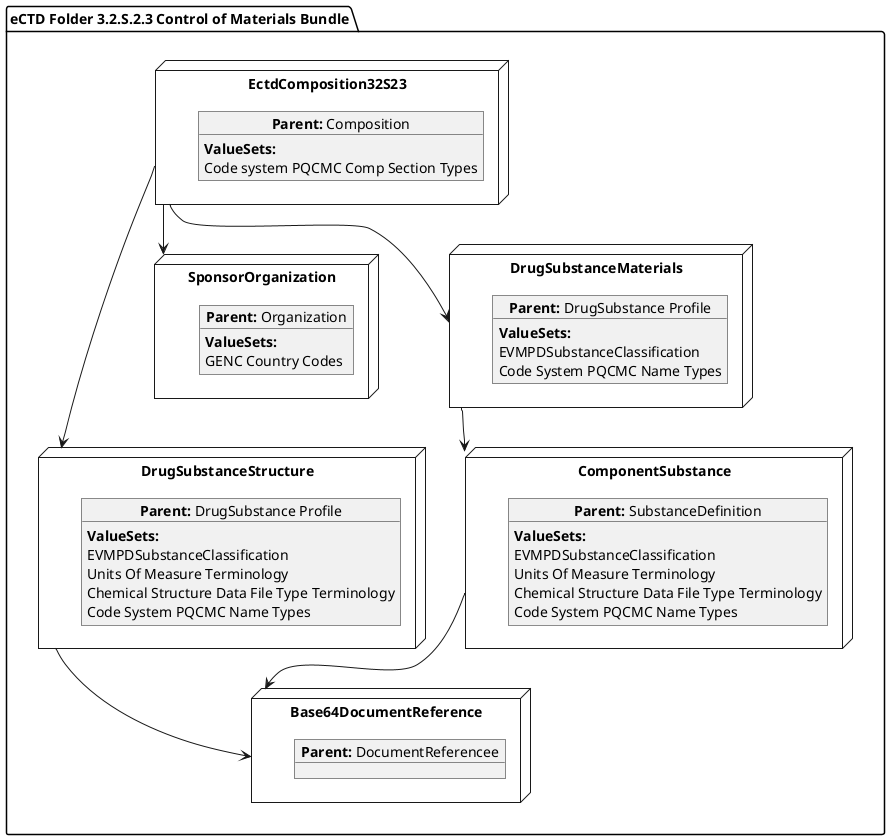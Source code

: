 @startuml
allowmixing
'Mixed model of use case and object
package "eCTD Folder 3.2.S.2.3 Control of Materials Bundle" as NODES {
  node "DrugSubstanceStructure" as N21 { 
      object "**Parent:** DrugSubstance Profile" as obj22 {
        **ValueSets:**
        EVMPDSubstanceClassification
        Units Of Measure Terminology
        Chemical Structure Data File Type Terminology
        Code System PQCMC Name Types
    }
}
node "Base64DocumentReference" as NB64 { 
      object "**Parent:** DocumentReferencee"  as obj64    
}

  node "EctdComposition32S23" as N1 { 
      object "**Parent:** Composition" as obj1 {
      **ValueSets:**
  Code system PQCMC Comp Section Types
    }
     
}
node "ComponentSubstance" as N2 { 
      object "**Parent:** SubstanceDefinition" as obj2 {
        **ValueSets:**
        EVMPDSubstanceClassification
        Units Of Measure Terminology
        Chemical Structure Data File Type Terminology
        Code System PQCMC Name Types
    }
     
}
 node "SponsorOrganization" as NSO { 
      object "**Parent:** Organization" as objAu {
        **ValueSets:**
        GENC Country Codes
    }
} 
  node "DrugSubstanceMaterials" as NN { 
      object "**Parent:** DrugSubstance Profile" as obj3 {
        **ValueSets:**
        EVMPDSubstanceClassification
        Code System PQCMC Name Types 
      }
    
}


N1 --> N21
N1 --> NN
NN --> N2

N2 --> NB64
N21 --> NB64
N1 --> NSO
}
@enduml